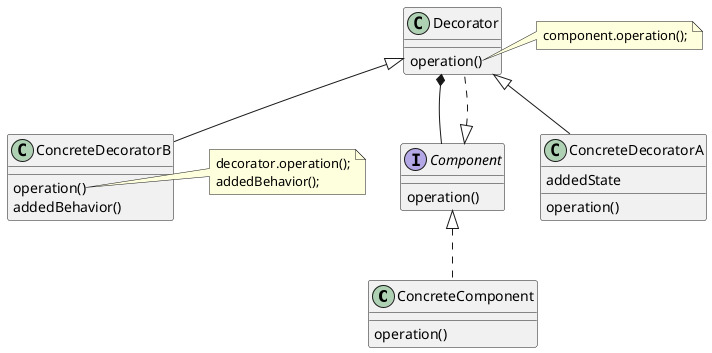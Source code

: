 @startuml
class ConcreteComponent implements Component
class Decorator implements Component
Decorator *-- Component
Component : operation()
ConcreteComponent : operation()
Decorator : operation()

class ConcreteDecoratorA extends Decorator
class ConcreteDecoratorB extends Decorator
ConcreteDecoratorA : operation()
ConcreteDecoratorA : addedState
ConcreteDecoratorB : operation()
ConcreteDecoratorB : addedBehavior()

note right of Decorator::operation()
component.operation();
end note

note right of ConcreteDecoratorB::operation()
decorator.operation();
addedBehavior();
end note
@enduml